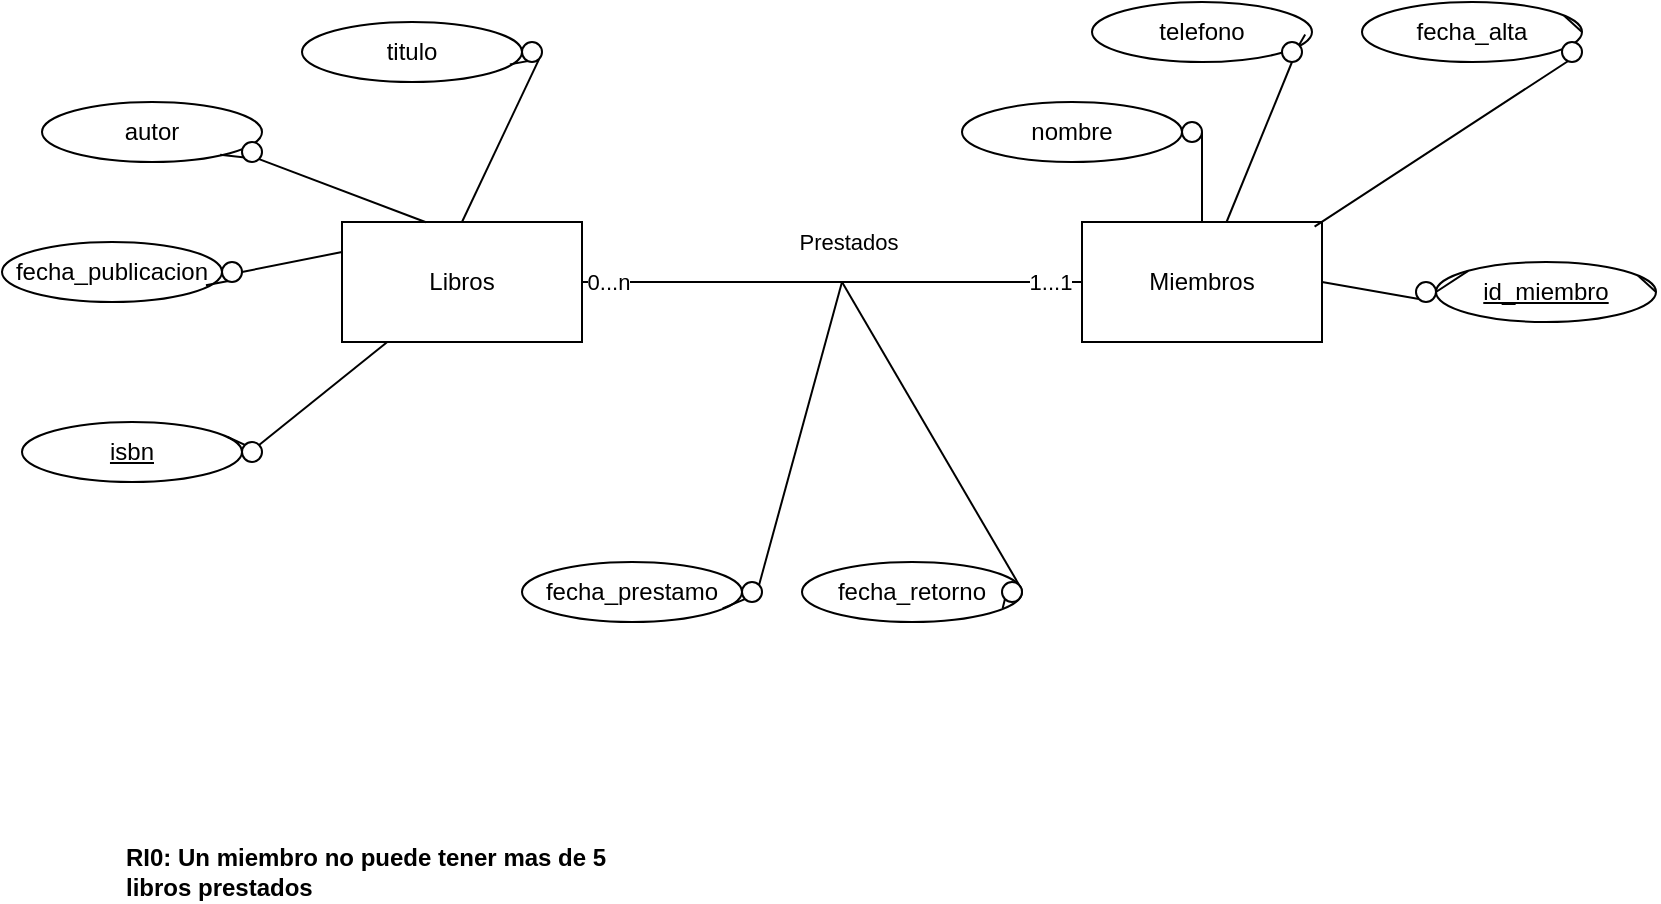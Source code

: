 <mxfile>
    <diagram id="SQfEr4KIGSVhs8xdFcWI" name="Página-1">
        <mxGraphModel dx="1172" dy="787" grid="1" gridSize="10" guides="1" tooltips="1" connect="1" arrows="1" fold="1" page="1" pageScale="1" pageWidth="827" pageHeight="1169" math="0" shadow="0">
            <root>
                <mxCell id="0"/>
                <mxCell id="1" parent="0"/>
                <mxCell id="4" style="edgeStyle=none;html=1;exitX=1;exitY=0.5;exitDx=0;exitDy=0;entryX=0;entryY=0.5;entryDx=0;entryDy=0;endArrow=none;endFill=0;" edge="1" parent="1" source="2" target="3">
                    <mxGeometry relative="1" as="geometry"/>
                </mxCell>
                <mxCell id="5" value="Prestados" style="edgeLabel;html=1;align=center;verticalAlign=middle;resizable=0;points=[];" vertex="1" connectable="0" parent="4">
                    <mxGeometry x="-0.096" y="-1" relative="1" as="geometry">
                        <mxPoint x="20" y="-21" as="offset"/>
                    </mxGeometry>
                </mxCell>
                <mxCell id="36" value="1...1" style="edgeLabel;html=1;align=center;verticalAlign=middle;resizable=0;points=[];" vertex="1" connectable="0" parent="4">
                    <mxGeometry x="0.87" relative="1" as="geometry">
                        <mxPoint as="offset"/>
                    </mxGeometry>
                </mxCell>
                <mxCell id="37" value="0...n" style="edgeLabel;html=1;align=center;verticalAlign=middle;resizable=0;points=[];" vertex="1" connectable="0" parent="4">
                    <mxGeometry x="-0.896" relative="1" as="geometry">
                        <mxPoint as="offset"/>
                    </mxGeometry>
                </mxCell>
                <mxCell id="2" value="Libros" style="rounded=0;whiteSpace=wrap;html=1;" vertex="1" parent="1">
                    <mxGeometry x="170" y="170" width="120" height="60" as="geometry"/>
                </mxCell>
                <mxCell id="3" value="Miembros" style="rounded=0;whiteSpace=wrap;html=1;" vertex="1" parent="1">
                    <mxGeometry x="540" y="170" width="120" height="60" as="geometry"/>
                </mxCell>
                <mxCell id="6" value="titulo" style="ellipse;whiteSpace=wrap;html=1;" vertex="1" parent="1">
                    <mxGeometry x="150" y="70" width="110" height="30" as="geometry"/>
                </mxCell>
                <mxCell id="7" value="autor&lt;span style=&quot;color: rgba(0, 0, 0, 0); font-family: monospace; font-size: 0px; text-align: start;&quot;&gt;%3CmxGraphModel%3E%3Croot%3E%3CmxCell%20id%3D%220%22%2F%3E%3CmxCell%20id%3D%221%22%20parent%3D%220%22%2F%3E%3CmxCell%20id%3D%222%22%20value%3D%22titulo%22%20style%3D%22ellipse%3BwhiteSpace%3Dwrap%3Bhtml%3D1%3B%22%20vertex%3D%221%22%20parent%3D%221%22%3E%3CmxGeometry%20x%3D%22140%22%20y%3D%2290%22%20width%3D%22110%22%20height%3D%2230%22%20as%3D%22geometry%22%2F%3E%3C%2FmxCell%3E%3C%2Froot%3E%3C%2FmxGraphModel%3E&lt;/span&gt;" style="ellipse;whiteSpace=wrap;html=1;" vertex="1" parent="1">
                    <mxGeometry x="20" y="110" width="110" height="30" as="geometry"/>
                </mxCell>
                <mxCell id="8" value="fecha_publicacion" style="ellipse;whiteSpace=wrap;html=1;" vertex="1" parent="1">
                    <mxGeometry y="180" width="110" height="30" as="geometry"/>
                </mxCell>
                <mxCell id="9" value="isbn" style="ellipse;whiteSpace=wrap;html=1;fontStyle=4" vertex="1" parent="1">
                    <mxGeometry x="10" y="270" width="110" height="30" as="geometry"/>
                </mxCell>
                <mxCell id="12" style="edgeStyle=none;html=1;exitX=0;exitY=0;exitDx=0;exitDy=0;entryX=0.932;entryY=0.246;entryDx=0;entryDy=0;entryPerimeter=0;endArrow=none;endFill=0;" edge="1" parent="1" source="10" target="9">
                    <mxGeometry relative="1" as="geometry"/>
                </mxCell>
                <mxCell id="22" style="edgeStyle=none;html=1;exitX=1;exitY=0;exitDx=0;exitDy=0;endArrow=none;endFill=0;" edge="1" parent="1" source="10" target="2">
                    <mxGeometry relative="1" as="geometry"/>
                </mxCell>
                <mxCell id="10" value="" style="ellipse;whiteSpace=wrap;html=1;aspect=fixed;" vertex="1" parent="1">
                    <mxGeometry x="120" y="280" width="10" height="10" as="geometry"/>
                </mxCell>
                <mxCell id="18" style="edgeStyle=none;html=1;exitX=1;exitY=1;exitDx=0;exitDy=0;entryX=0.927;entryY=0.722;entryDx=0;entryDy=0;entryPerimeter=0;endArrow=none;endFill=0;" edge="1" parent="1" source="13" target="8">
                    <mxGeometry relative="1" as="geometry"/>
                </mxCell>
                <mxCell id="21" style="edgeStyle=none;html=1;exitX=1;exitY=0.5;exitDx=0;exitDy=0;entryX=0;entryY=0.25;entryDx=0;entryDy=0;endArrow=none;endFill=0;" edge="1" parent="1" source="13" target="2">
                    <mxGeometry relative="1" as="geometry"/>
                </mxCell>
                <mxCell id="13" value="" style="ellipse;whiteSpace=wrap;html=1;aspect=fixed;" vertex="1" parent="1">
                    <mxGeometry x="110" y="190" width="10" height="10" as="geometry"/>
                </mxCell>
                <mxCell id="17" style="edgeStyle=none;html=1;exitX=1;exitY=1;exitDx=0;exitDy=0;entryX=0.81;entryY=0.881;entryDx=0;entryDy=0;entryPerimeter=0;endArrow=none;endFill=0;" edge="1" parent="1" source="14" target="7">
                    <mxGeometry relative="1" as="geometry"/>
                </mxCell>
                <mxCell id="20" style="edgeStyle=none;html=1;exitX=1;exitY=1;exitDx=0;exitDy=0;entryX=0.35;entryY=0.002;entryDx=0;entryDy=0;entryPerimeter=0;endArrow=none;endFill=0;" edge="1" parent="1" source="14" target="2">
                    <mxGeometry relative="1" as="geometry"/>
                </mxCell>
                <mxCell id="14" value="" style="ellipse;whiteSpace=wrap;html=1;aspect=fixed;" vertex="1" parent="1">
                    <mxGeometry x="120" y="130" width="10" height="10" as="geometry"/>
                </mxCell>
                <mxCell id="16" style="edgeStyle=none;html=1;exitX=1;exitY=1;exitDx=0;exitDy=0;entryX=0.945;entryY=0.706;entryDx=0;entryDy=0;entryPerimeter=0;endArrow=none;endFill=0;" edge="1" parent="1" source="15" target="6">
                    <mxGeometry relative="1" as="geometry"/>
                </mxCell>
                <mxCell id="19" style="edgeStyle=none;html=1;exitX=1;exitY=1;exitDx=0;exitDy=0;entryX=0.5;entryY=0;entryDx=0;entryDy=0;endArrow=none;endFill=0;" edge="1" parent="1" source="15" target="2">
                    <mxGeometry relative="1" as="geometry"/>
                </mxCell>
                <mxCell id="23" value="" style="edgeStyle=none;html=1;endArrow=none;endFill=0;" edge="1" parent="1" source="15" target="6">
                    <mxGeometry relative="1" as="geometry"/>
                </mxCell>
                <mxCell id="15" value="" style="ellipse;whiteSpace=wrap;html=1;aspect=fixed;" vertex="1" parent="1">
                    <mxGeometry x="260" y="80" width="10" height="10" as="geometry"/>
                </mxCell>
                <mxCell id="24" value="nombre" style="ellipse;whiteSpace=wrap;html=1;fontStyle=0" vertex="1" parent="1">
                    <mxGeometry x="480" y="110" width="110" height="30" as="geometry"/>
                </mxCell>
                <mxCell id="28" style="edgeStyle=none;html=1;exitX=1;exitY=0.5;exitDx=0;exitDy=0;entryX=0.5;entryY=0;entryDx=0;entryDy=0;endArrow=none;endFill=0;" edge="1" parent="1" source="25" target="3">
                    <mxGeometry relative="1" as="geometry"/>
                </mxCell>
                <mxCell id="30" style="edgeStyle=none;html=1;exitX=0;exitY=0.5;exitDx=0;exitDy=0;entryX=1;entryY=0.5;entryDx=0;entryDy=0;endArrow=none;endFill=0;" edge="1" parent="1" source="25" target="24">
                    <mxGeometry relative="1" as="geometry"/>
                </mxCell>
                <mxCell id="25" value="" style="ellipse;whiteSpace=wrap;html=1;aspect=fixed;" vertex="1" parent="1">
                    <mxGeometry x="590" y="120" width="10" height="10" as="geometry"/>
                </mxCell>
                <mxCell id="26" value="telefono" style="ellipse;whiteSpace=wrap;html=1;" vertex="1" parent="1">
                    <mxGeometry x="545" y="60" width="110" height="30" as="geometry"/>
                </mxCell>
                <mxCell id="29" style="edgeStyle=none;html=1;exitX=1;exitY=0;exitDx=0;exitDy=0;entryX=0.969;entryY=0.543;entryDx=0;entryDy=0;entryPerimeter=0;endArrow=none;endFill=0;" edge="1" parent="1" source="27" target="26">
                    <mxGeometry relative="1" as="geometry"/>
                </mxCell>
                <mxCell id="31" style="edgeStyle=none;html=1;exitX=0.5;exitY=1;exitDx=0;exitDy=0;endArrow=none;endFill=0;" edge="1" parent="1" source="27" target="3">
                    <mxGeometry relative="1" as="geometry"/>
                </mxCell>
                <mxCell id="27" value="" style="ellipse;whiteSpace=wrap;html=1;aspect=fixed;" vertex="1" parent="1">
                    <mxGeometry x="640" y="80" width="10" height="10" as="geometry"/>
                </mxCell>
                <mxCell id="32" value="fecha_alta" style="ellipse;whiteSpace=wrap;html=1;" vertex="1" parent="1">
                    <mxGeometry x="680" y="60" width="110" height="30" as="geometry"/>
                </mxCell>
                <mxCell id="35" style="edgeStyle=none;html=1;exitX=1;exitY=0.5;exitDx=0;exitDy=0;entryX=0.969;entryY=0.038;entryDx=0;entryDy=0;entryPerimeter=0;endArrow=none;endFill=0;" edge="1" parent="1" source="33" target="3">
                    <mxGeometry relative="1" as="geometry"/>
                </mxCell>
                <mxCell id="33" value="" style="ellipse;whiteSpace=wrap;html=1;aspect=fixed;" vertex="1" parent="1">
                    <mxGeometry x="780" y="80" width="10" height="10" as="geometry"/>
                </mxCell>
                <mxCell id="34" style="edgeStyle=none;html=1;exitX=1;exitY=0.5;exitDx=0;exitDy=0;entryX=0.919;entryY=0.229;entryDx=0;entryDy=0;entryPerimeter=0;endArrow=none;endFill=0;" edge="1" parent="1" source="32" target="32">
                    <mxGeometry relative="1" as="geometry"/>
                </mxCell>
                <mxCell id="38" value="fecha_prestamo" style="ellipse;whiteSpace=wrap;html=1;" vertex="1" parent="1">
                    <mxGeometry x="260" y="340" width="110" height="30" as="geometry"/>
                </mxCell>
                <mxCell id="40" style="edgeStyle=none;html=1;exitX=0;exitY=1;exitDx=0;exitDy=0;entryX=0.912;entryY=0.774;entryDx=0;entryDy=0;entryPerimeter=0;endArrow=none;endFill=0;" edge="1" parent="1" source="39" target="38">
                    <mxGeometry relative="1" as="geometry"/>
                </mxCell>
                <mxCell id="44" style="edgeStyle=none;html=1;exitX=1;exitY=0;exitDx=0;exitDy=0;endArrow=none;endFill=0;" edge="1" parent="1" source="39">
                    <mxGeometry relative="1" as="geometry">
                        <mxPoint x="420" y="200" as="targetPoint"/>
                    </mxGeometry>
                </mxCell>
                <mxCell id="39" value="" style="ellipse;whiteSpace=wrap;html=1;aspect=fixed;" vertex="1" parent="1">
                    <mxGeometry x="370" y="350" width="10" height="10" as="geometry"/>
                </mxCell>
                <mxCell id="41" value="fecha_retorno" style="ellipse;whiteSpace=wrap;html=1;" vertex="1" parent="1">
                    <mxGeometry x="400" y="340" width="110" height="30" as="geometry"/>
                </mxCell>
                <mxCell id="42" style="edgeStyle=none;html=1;exitX=0;exitY=1;exitDx=0;exitDy=0;entryX=0.912;entryY=0.774;entryDx=0;entryDy=0;entryPerimeter=0;endArrow=none;endFill=0;" edge="1" parent="1" source="43" target="41">
                    <mxGeometry relative="1" as="geometry"/>
                </mxCell>
                <mxCell id="45" style="edgeStyle=none;html=1;exitX=1;exitY=0;exitDx=0;exitDy=0;endArrow=none;endFill=0;" edge="1" parent="1" source="43">
                    <mxGeometry relative="1" as="geometry">
                        <mxPoint x="420" y="200" as="targetPoint"/>
                    </mxGeometry>
                </mxCell>
                <mxCell id="43" value="" style="ellipse;whiteSpace=wrap;html=1;aspect=fixed;" vertex="1" parent="1">
                    <mxGeometry x="500" y="350" width="10" height="10" as="geometry"/>
                </mxCell>
                <mxCell id="47" value="RI0: Un miembro no puede tener mas de 5 libros prestados&lt;br&gt;" style="text;html=1;strokeColor=none;fillColor=none;align=left;verticalAlign=middle;whiteSpace=wrap;rounded=0;fontStyle=1" vertex="1" parent="1">
                    <mxGeometry x="60" y="480" width="270" height="30" as="geometry"/>
                </mxCell>
                <mxCell id="48" value="id_miembro" style="ellipse;whiteSpace=wrap;html=1;fontStyle=4" vertex="1" parent="1">
                    <mxGeometry x="717" y="190" width="110" height="30" as="geometry"/>
                </mxCell>
                <mxCell id="51" style="edgeStyle=none;html=1;exitX=0;exitY=1;exitDx=0;exitDy=0;entryX=1;entryY=0.5;entryDx=0;entryDy=0;endArrow=none;endFill=0;" edge="1" parent="1" source="49" target="3">
                    <mxGeometry relative="1" as="geometry"/>
                </mxCell>
                <mxCell id="49" value="" style="ellipse;whiteSpace=wrap;html=1;aspect=fixed;" vertex="1" parent="1">
                    <mxGeometry x="707" y="200" width="10" height="10" as="geometry"/>
                </mxCell>
                <mxCell id="50" style="edgeStyle=none;html=1;exitX=1;exitY=0.5;exitDx=0;exitDy=0;entryX=0.919;entryY=0.229;entryDx=0;entryDy=0;entryPerimeter=0;endArrow=none;endFill=0;" edge="1" parent="1" source="48" target="48">
                    <mxGeometry relative="1" as="geometry"/>
                </mxCell>
                <mxCell id="52" style="edgeStyle=none;html=1;exitX=0;exitY=0.5;exitDx=0;exitDy=0;entryX=0;entryY=0;entryDx=0;entryDy=0;endArrow=none;endFill=0;" edge="1" parent="1" source="48" target="48">
                    <mxGeometry relative="1" as="geometry"/>
                </mxCell>
            </root>
        </mxGraphModel>
    </diagram>
</mxfile>